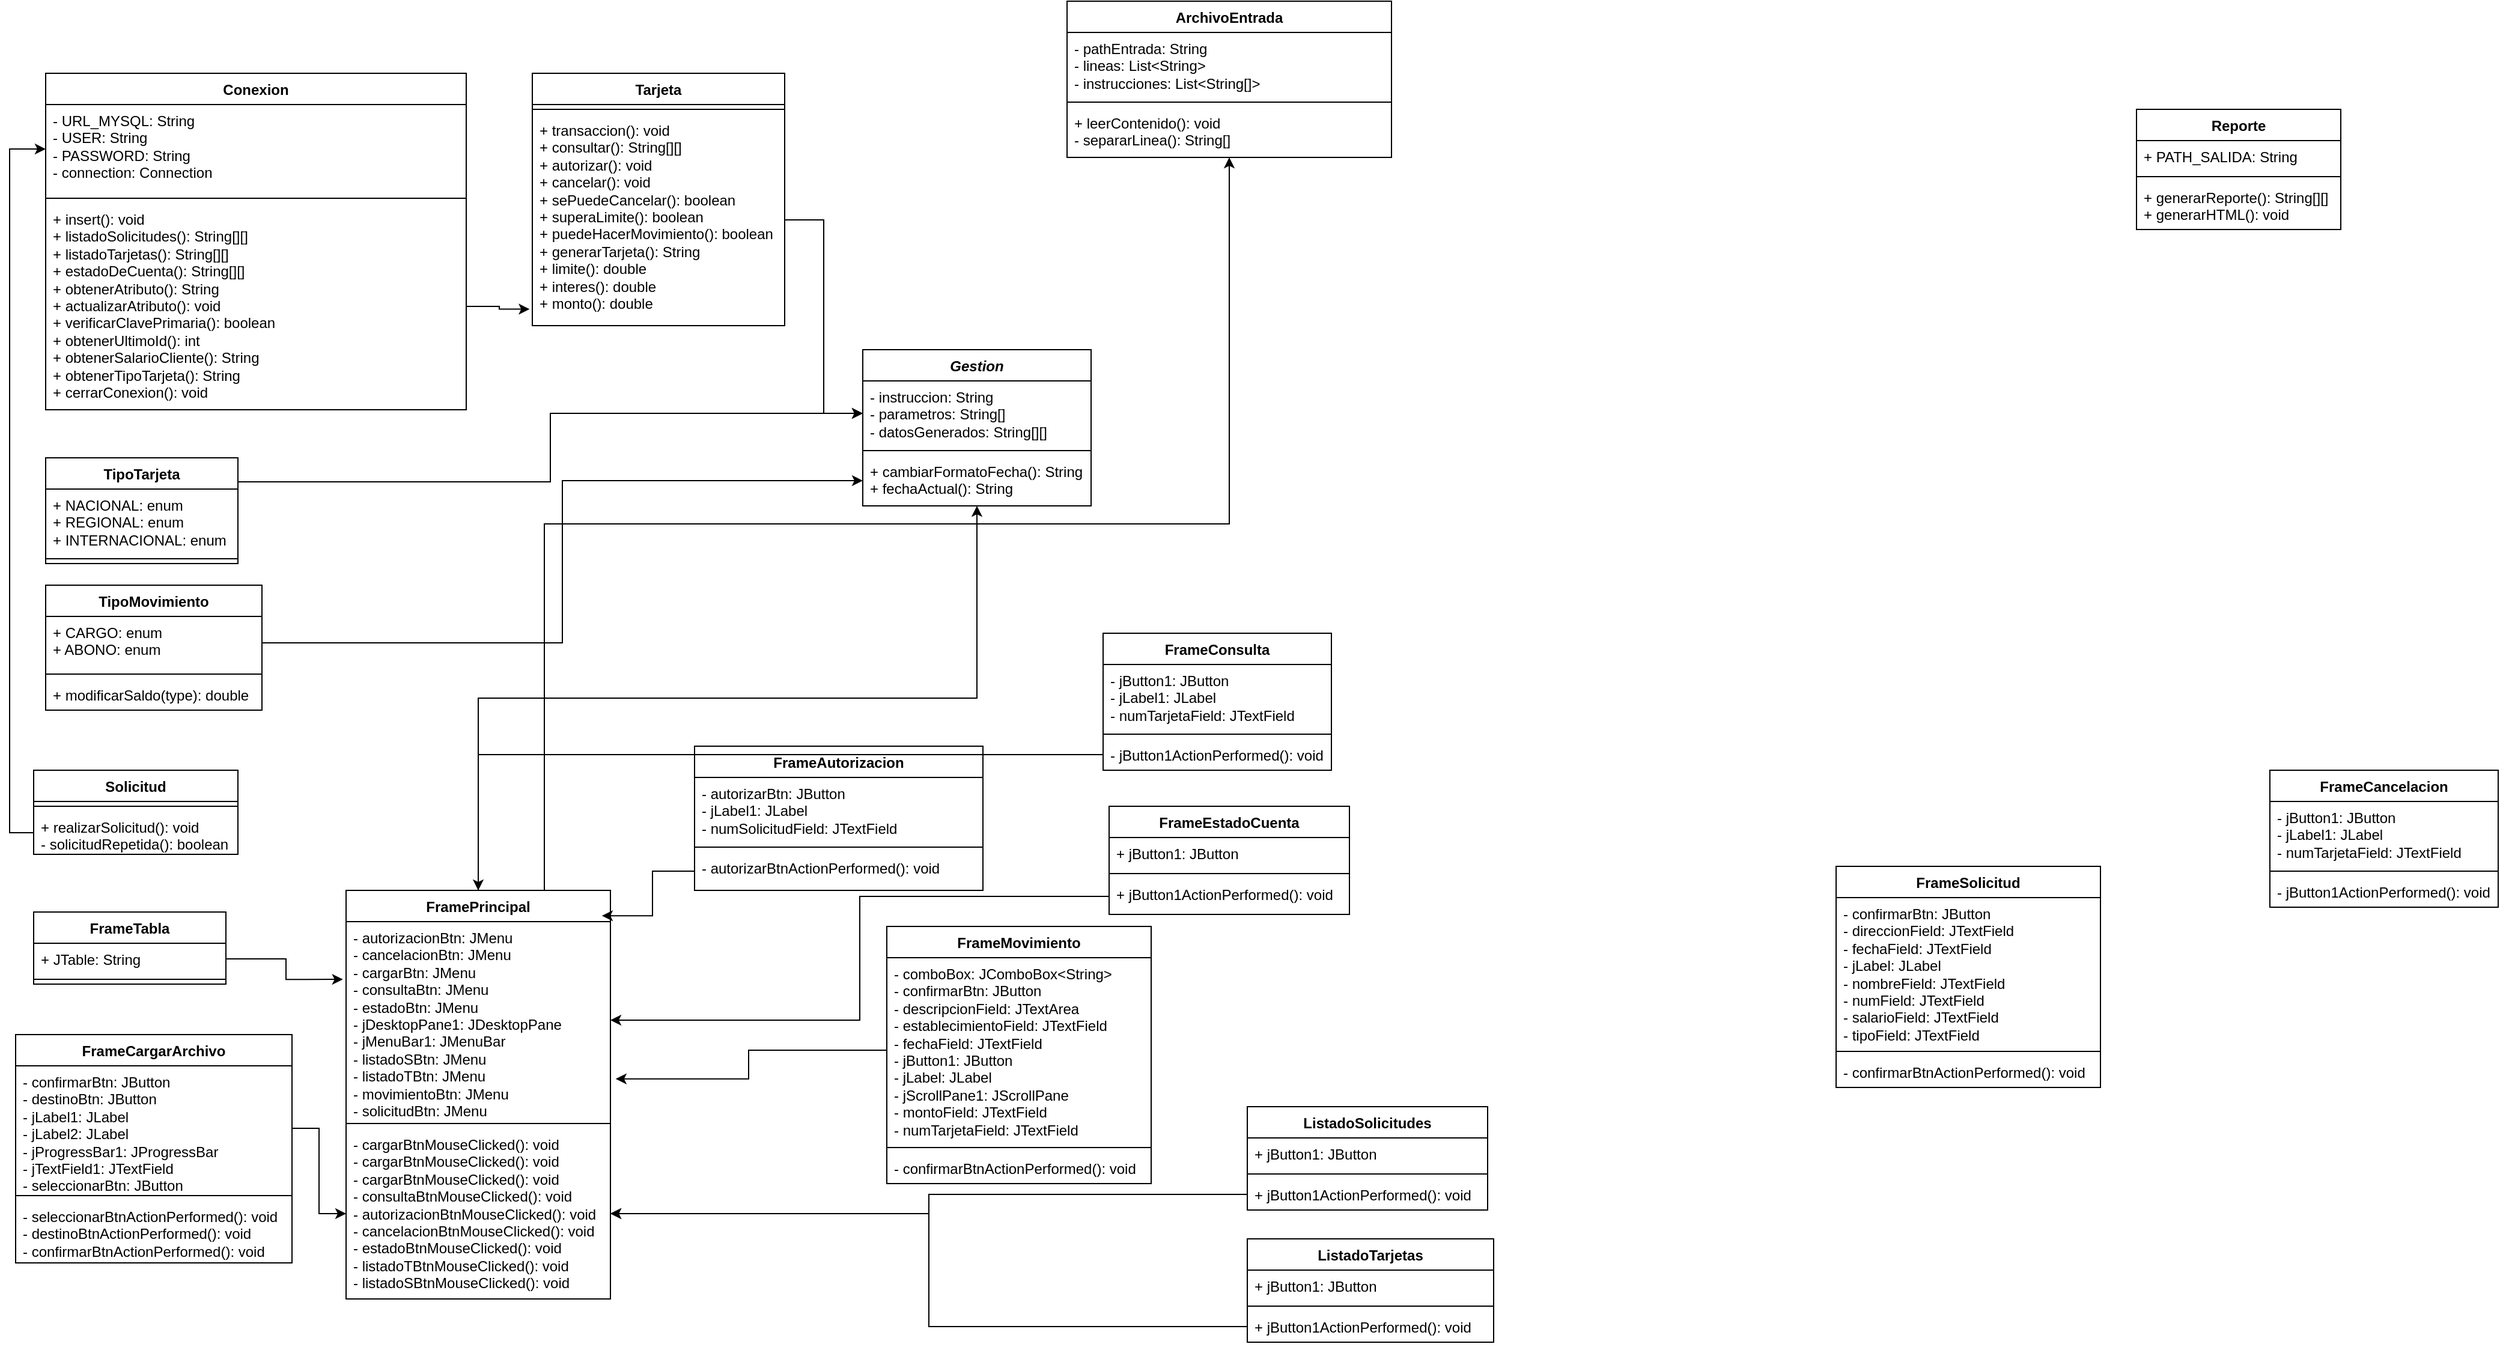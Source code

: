 <mxfile version="24.6.4" type="device">
  <diagram id="C5RBs43oDa-KdzZeNtuy" name="Page-1">
    <mxGraphModel dx="2607" dy="2286" grid="1" gridSize="10" guides="1" tooltips="1" connect="1" arrows="1" fold="1" page="1" pageScale="1" pageWidth="827" pageHeight="1169" math="0" shadow="0">
      <root>
        <mxCell id="WIyWlLk6GJQsqaUBKTNV-0" />
        <mxCell id="WIyWlLk6GJQsqaUBKTNV-1" parent="WIyWlLk6GJQsqaUBKTNV-0" />
        <mxCell id="FRSX6BakKpZdlfgSIoeK-4" value="Tarjeta" style="swimlane;fontStyle=1;align=center;verticalAlign=top;childLayout=stackLayout;horizontal=1;startSize=26;horizontalStack=0;resizeParent=1;resizeParentMax=0;resizeLast=0;collapsible=1;marginBottom=0;whiteSpace=wrap;html=1;" parent="WIyWlLk6GJQsqaUBKTNV-1" vertex="1">
          <mxGeometry x="-205" y="-1080" width="210" height="210" as="geometry" />
        </mxCell>
        <mxCell id="FRSX6BakKpZdlfgSIoeK-6" value="" style="line;strokeWidth=1;fillColor=none;align=left;verticalAlign=middle;spacingTop=-1;spacingLeft=3;spacingRight=3;rotatable=0;labelPosition=right;points=[];portConstraint=eastwest;strokeColor=inherit;" parent="FRSX6BakKpZdlfgSIoeK-4" vertex="1">
          <mxGeometry y="26" width="210" height="8" as="geometry" />
        </mxCell>
        <mxCell id="FRSX6BakKpZdlfgSIoeK-7" value="+ transaccion(): void&lt;div&gt;+ consultar(): String[][]&lt;br&gt;&lt;/div&gt;&lt;div&gt;+ autorizar(): void&lt;br&gt;&lt;/div&gt;&lt;div&gt;+ cancelar(): void&lt;br&gt;&lt;/div&gt;&lt;div&gt;+ sePuedeCancelar(): boolean&lt;br&gt;&lt;/div&gt;&lt;div&gt;+ superaLimite(): boolean&lt;br&gt;&lt;/div&gt;&lt;div&gt;+ puedeHacerMovimiento(): boolean&lt;br&gt;&lt;/div&gt;&lt;div&gt;+ generarTarjeta(): String&lt;br&gt;&lt;/div&gt;&lt;div&gt;+ limite(): double&lt;br&gt;&lt;/div&gt;&lt;div&gt;+ interes():&amp;nbsp;&lt;span style=&quot;background-color: initial;&quot;&gt;double&lt;/span&gt;&lt;br&gt;&lt;/div&gt;&lt;div&gt;+ monto():&amp;nbsp;&lt;span style=&quot;background-color: initial;&quot;&gt;double&lt;/span&gt;&lt;br&gt;&lt;/div&gt;" style="text;strokeColor=none;fillColor=none;align=left;verticalAlign=top;spacingLeft=4;spacingRight=4;overflow=hidden;rotatable=0;points=[[0,0.5],[1,0.5]];portConstraint=eastwest;whiteSpace=wrap;html=1;" parent="FRSX6BakKpZdlfgSIoeK-4" vertex="1">
          <mxGeometry y="34" width="210" height="176" as="geometry" />
        </mxCell>
        <mxCell id="FRSX6BakKpZdlfgSIoeK-8" value="&lt;i&gt;Gestion&lt;/i&gt;" style="swimlane;fontStyle=1;align=center;verticalAlign=top;childLayout=stackLayout;horizontal=1;startSize=26;horizontalStack=0;resizeParent=1;resizeParentMax=0;resizeLast=0;collapsible=1;marginBottom=0;whiteSpace=wrap;html=1;" parent="WIyWlLk6GJQsqaUBKTNV-1" vertex="1">
          <mxGeometry x="70" y="-850" width="190" height="130" as="geometry" />
        </mxCell>
        <mxCell id="FRSX6BakKpZdlfgSIoeK-9" value="- instruccion: String&lt;div&gt;&lt;div&gt;- parametros: String[]&lt;/div&gt;&lt;/div&gt;&lt;div&gt;&lt;div&gt;- datosGenerados: String[][]&lt;/div&gt;&lt;div&gt;&lt;br&gt;&lt;/div&gt;&lt;/div&gt;&lt;div&gt;&lt;br&gt;&lt;/div&gt;" style="text;strokeColor=none;fillColor=none;align=left;verticalAlign=top;spacingLeft=4;spacingRight=4;overflow=hidden;rotatable=0;points=[[0,0.5],[1,0.5]];portConstraint=eastwest;whiteSpace=wrap;html=1;" parent="FRSX6BakKpZdlfgSIoeK-8" vertex="1">
          <mxGeometry y="26" width="190" height="54" as="geometry" />
        </mxCell>
        <mxCell id="FRSX6BakKpZdlfgSIoeK-10" value="" style="line;strokeWidth=1;fillColor=none;align=left;verticalAlign=middle;spacingTop=-1;spacingLeft=3;spacingRight=3;rotatable=0;labelPosition=right;points=[];portConstraint=eastwest;strokeColor=inherit;" parent="FRSX6BakKpZdlfgSIoeK-8" vertex="1">
          <mxGeometry y="80" width="190" height="8" as="geometry" />
        </mxCell>
        <mxCell id="FRSX6BakKpZdlfgSIoeK-11" value="+ cambiarFormatoFecha(): String&lt;div&gt;+ fechaActual(): String&lt;br&gt;&lt;/div&gt;" style="text;strokeColor=none;fillColor=none;align=left;verticalAlign=top;spacingLeft=4;spacingRight=4;overflow=hidden;rotatable=0;points=[[0,0.5],[1,0.5]];portConstraint=eastwest;whiteSpace=wrap;html=1;" parent="FRSX6BakKpZdlfgSIoeK-8" vertex="1">
          <mxGeometry y="88" width="190" height="42" as="geometry" />
        </mxCell>
        <mxCell id="FRSX6BakKpZdlfgSIoeK-12" value="ArchivoEntrada" style="swimlane;fontStyle=1;align=center;verticalAlign=top;childLayout=stackLayout;horizontal=1;startSize=26;horizontalStack=0;resizeParent=1;resizeParentMax=0;resizeLast=0;collapsible=1;marginBottom=0;whiteSpace=wrap;html=1;" parent="WIyWlLk6GJQsqaUBKTNV-1" vertex="1">
          <mxGeometry x="240" y="-1140" width="270" height="130" as="geometry" />
        </mxCell>
        <mxCell id="FRSX6BakKpZdlfgSIoeK-13" value="- pathEntrada: String&lt;div&gt;- lineas: List&amp;lt;String&amp;gt;&lt;/div&gt;&lt;div&gt;- instrucciones: List&amp;lt;String[]&amp;gt;&lt;br&gt;&lt;div&gt;&lt;br&gt;&lt;/div&gt;&lt;div&gt;&lt;div&gt;&lt;br&gt;&lt;/div&gt;&lt;/div&gt;&lt;/div&gt;" style="text;strokeColor=none;fillColor=none;align=left;verticalAlign=top;spacingLeft=4;spacingRight=4;overflow=hidden;rotatable=0;points=[[0,0.5],[1,0.5]];portConstraint=eastwest;whiteSpace=wrap;html=1;" parent="FRSX6BakKpZdlfgSIoeK-12" vertex="1">
          <mxGeometry y="26" width="270" height="54" as="geometry" />
        </mxCell>
        <mxCell id="FRSX6BakKpZdlfgSIoeK-14" value="" style="line;strokeWidth=1;fillColor=none;align=left;verticalAlign=middle;spacingTop=-1;spacingLeft=3;spacingRight=3;rotatable=0;labelPosition=right;points=[];portConstraint=eastwest;strokeColor=inherit;" parent="FRSX6BakKpZdlfgSIoeK-12" vertex="1">
          <mxGeometry y="80" width="270" height="8" as="geometry" />
        </mxCell>
        <mxCell id="FRSX6BakKpZdlfgSIoeK-15" value="+ leerContenido(): void&lt;div&gt;- separarLinea(): String[]&lt;div&gt;&lt;br&gt;&lt;/div&gt;&lt;div&gt;&lt;br&gt;&lt;/div&gt;&lt;div&gt;&lt;div&gt;&lt;span style=&quot;color: rgba(0, 0, 0, 0); font-family: monospace; font-size: 0px; text-wrap: nowrap;&quot;&gt;%3CmxGraphModel%3E%3Croot%3E%3CmxCell%20id%3D%220%22%2F%3E%3CmxCell%20id%3D%221%22%20parent%3D%220%22%2F%3E%3CmxCell%20id%3D%222%22%20value%3D%22Cliente%22%20style%3D%22swimlane%3BfontStyle%3D1%3Balign%3Dcenter%3BverticalAlign%3Dtop%3BchildLayout%3DstackLayout%3Bhorizontal%3D1%3BstartSize%3D26%3BhorizontalStack%3D0%3BresizeParent%3D1%3BresizeParentMax%3D0%3BresizeLast%3D0%3Bcollapsible%3D1%3BmarginBottom%3D0%3BwhiteSpace%3Dwrap%3Bhtml%3D1%3B%22%20vertex%3D%221%22%20parent%3D%221%22%3E%3CmxGeometry%20x%3D%22320%22%20y%3D%22230%22%20width%3D%22160%22%20height%3D%2286%22%20as%3D%22geometry%22%2F%3E%3C%2FmxCell%3E%3CmxCell%20id%3D%223%22%20value%3D%22%2B%20field%3A%20type%22%20style%3D%22text%3BstrokeColor%3Dnone%3BfillColor%3Dnone%3Balign%3Dleft%3BverticalAlign%3Dtop%3BspacingLeft%3D4%3BspacingRight%3D4%3Boverflow%3Dhidden%3Brotatable%3D0%3Bpoints%3D%5B%5B0%2C0.5%5D%2C%5B1%2C0.5%5D%5D%3BportConstraint%3Deastwest%3BwhiteSpace%3Dwrap%3Bhtml%3D1%3B%22%20vertex%3D%221%22%20parent%3D%222%22%3E%3CmxGeometry%20y%3D%2226%22%20width%3D%22160%22%20height%3D%2226%22%20as%3D%22geometry%22%2F%3E%3C%2FmxCell%3E%3CmxCell%20id%3D%224%22%20value%3D%22%22%20style%3D%22line%3BstrokeWidth%3D1%3BfillColor%3Dnone%3Balign%3Dleft%3BverticalAlign%3Dmiddle%3BspacingTop%3D-1%3BspacingLeft%3D3%3BspacingRight%3D3%3Brotatable%3D0%3BlabelPosition%3Dright%3Bpoints%3D%5B%5D%3BportConstraint%3Deastwest%3BstrokeColor%3Dinherit%3B%22%20vertex%3D%221%22%20parent%3D%222%22%3E%3CmxGeometry%20y%3D%2252%22%20width%3D%22160%22%20height%3D%228%22%20as%3D%22geometry%22%2F%3E%3C%2FmxCell%3E%3CmxCell%20id%3D%225%22%20value%3D%22%2B%20method(type)%3A%20type%22%20style%3D%22text%3BstrokeColor%3Dnone%3BfillColor%3Dnone%3Balign%3Dleft%3BverticalAlign%3Dtop%3BspacingLeft%3D4%3BspacingRight%3D4%3Boverflow%3Dhidden%3Brotatable%3D0%3Bpoints%3D%5B%5B0%2C0.5%5D%2C%5B1%2C0.5%5D%5D%3BportConstraint%3Deastwest%3BwhiteSpace%3Dwrap%3Bhtml%3D1%3B%22%20vertex%3D%221%22%20parent%3D%222%22%3E%3CmxGeometry%20y%3D%2260%22%20width%3D%22160%22%20height%3D%2226%22%20as%3D%22geometry%22%2F%3E%3C%2FmxCell%3E%3C%2Froot%3E%3C%2FmxGraphModel%3E&lt;/span&gt;&lt;br&gt;&lt;/div&gt;&lt;/div&gt;&lt;/div&gt;" style="text;strokeColor=none;fillColor=none;align=left;verticalAlign=top;spacingLeft=4;spacingRight=4;overflow=hidden;rotatable=0;points=[[0,0.5],[1,0.5]];portConstraint=eastwest;whiteSpace=wrap;html=1;" parent="FRSX6BakKpZdlfgSIoeK-12" vertex="1">
          <mxGeometry y="88" width="270" height="42" as="geometry" />
        </mxCell>
        <mxCell id="FRSX6BakKpZdlfgSIoeK-16" value="Reporte" style="swimlane;fontStyle=1;align=center;verticalAlign=top;childLayout=stackLayout;horizontal=1;startSize=26;horizontalStack=0;resizeParent=1;resizeParentMax=0;resizeLast=0;collapsible=1;marginBottom=0;whiteSpace=wrap;html=1;" parent="WIyWlLk6GJQsqaUBKTNV-1" vertex="1">
          <mxGeometry x="1130" y="-1050" width="170" height="100" as="geometry" />
        </mxCell>
        <mxCell id="FRSX6BakKpZdlfgSIoeK-17" value="+ PATH_SALIDA: String" style="text;strokeColor=none;fillColor=none;align=left;verticalAlign=top;spacingLeft=4;spacingRight=4;overflow=hidden;rotatable=0;points=[[0,0.5],[1,0.5]];portConstraint=eastwest;whiteSpace=wrap;html=1;" parent="FRSX6BakKpZdlfgSIoeK-16" vertex="1">
          <mxGeometry y="26" width="170" height="26" as="geometry" />
        </mxCell>
        <mxCell id="FRSX6BakKpZdlfgSIoeK-18" value="" style="line;strokeWidth=1;fillColor=none;align=left;verticalAlign=middle;spacingTop=-1;spacingLeft=3;spacingRight=3;rotatable=0;labelPosition=right;points=[];portConstraint=eastwest;strokeColor=inherit;" parent="FRSX6BakKpZdlfgSIoeK-16" vertex="1">
          <mxGeometry y="52" width="170" height="8" as="geometry" />
        </mxCell>
        <mxCell id="FRSX6BakKpZdlfgSIoeK-19" value="+ generarReporte(): String[][]&lt;div&gt;+ generarHTML(): void&lt;br&gt;&lt;/div&gt;" style="text;strokeColor=none;fillColor=none;align=left;verticalAlign=top;spacingLeft=4;spacingRight=4;overflow=hidden;rotatable=0;points=[[0,0.5],[1,0.5]];portConstraint=eastwest;whiteSpace=wrap;html=1;" parent="FRSX6BakKpZdlfgSIoeK-16" vertex="1">
          <mxGeometry y="60" width="170" height="40" as="geometry" />
        </mxCell>
        <mxCell id="Gp5mDcWNHUmIccvILRRk-0" value="Conexion" style="swimlane;fontStyle=1;align=center;verticalAlign=top;childLayout=stackLayout;horizontal=1;startSize=26;horizontalStack=0;resizeParent=1;resizeParentMax=0;resizeLast=0;collapsible=1;marginBottom=0;whiteSpace=wrap;html=1;" vertex="1" parent="WIyWlLk6GJQsqaUBKTNV-1">
          <mxGeometry x="-610" y="-1080" width="350" height="280" as="geometry" />
        </mxCell>
        <mxCell id="Gp5mDcWNHUmIccvILRRk-1" value="- URL_MYSQL: String&lt;div&gt;- USER: String&lt;br&gt;&lt;/div&gt;&lt;div&gt;- PASSWORD: String&lt;br&gt;&lt;/div&gt;&lt;div&gt;- connection: Connection&lt;br&gt;&lt;/div&gt;" style="text;strokeColor=none;fillColor=none;align=left;verticalAlign=top;spacingLeft=4;spacingRight=4;overflow=hidden;rotatable=0;points=[[0,0.5],[1,0.5]];portConstraint=eastwest;whiteSpace=wrap;html=1;" vertex="1" parent="Gp5mDcWNHUmIccvILRRk-0">
          <mxGeometry y="26" width="350" height="74" as="geometry" />
        </mxCell>
        <mxCell id="Gp5mDcWNHUmIccvILRRk-2" value="" style="line;strokeWidth=1;fillColor=none;align=left;verticalAlign=middle;spacingTop=-1;spacingLeft=3;spacingRight=3;rotatable=0;labelPosition=right;points=[];portConstraint=eastwest;strokeColor=inherit;" vertex="1" parent="Gp5mDcWNHUmIccvILRRk-0">
          <mxGeometry y="100" width="350" height="8" as="geometry" />
        </mxCell>
        <mxCell id="Gp5mDcWNHUmIccvILRRk-3" value="+ insert(): void&lt;div&gt;+ listadoSolicitudes(): String[][]&lt;/div&gt;&lt;div&gt;+ listadoTarjetas(): String[][]&lt;/div&gt;&lt;div&gt;+ estadoDeCuenta(): String[][]&lt;/div&gt;&lt;div&gt;+ obtenerAtributo(): String&lt;/div&gt;&lt;div&gt;+ actualizarAtributo(): void&lt;/div&gt;&lt;div&gt;+ verificarClavePrimaria(): boolean&lt;/div&gt;&lt;div&gt;+ obtenerUltimoId(): int&lt;/div&gt;&lt;div&gt;+ obtenerSalarioCliente(): String&lt;/div&gt;&lt;div&gt;+ obtenerTipoTarjeta(): String&lt;/div&gt;&lt;div&gt;+ cerrarConexion(): void&lt;br&gt;&lt;div&gt;&lt;br&gt;&lt;/div&gt;&lt;/div&gt;" style="text;strokeColor=none;fillColor=none;align=left;verticalAlign=top;spacingLeft=4;spacingRight=4;overflow=hidden;rotatable=0;points=[[0,0.5],[1,0.5]];portConstraint=eastwest;whiteSpace=wrap;html=1;" vertex="1" parent="Gp5mDcWNHUmIccvILRRk-0">
          <mxGeometry y="108" width="350" height="172" as="geometry" />
        </mxCell>
        <mxCell id="Gp5mDcWNHUmIccvILRRk-4" value="Solicitud" style="swimlane;fontStyle=1;align=center;verticalAlign=top;childLayout=stackLayout;horizontal=1;startSize=26;horizontalStack=0;resizeParent=1;resizeParentMax=0;resizeLast=0;collapsible=1;marginBottom=0;whiteSpace=wrap;html=1;" vertex="1" parent="WIyWlLk6GJQsqaUBKTNV-1">
          <mxGeometry x="-620" y="-500" width="170" height="70" as="geometry" />
        </mxCell>
        <mxCell id="Gp5mDcWNHUmIccvILRRk-6" value="" style="line;strokeWidth=1;fillColor=none;align=left;verticalAlign=middle;spacingTop=-1;spacingLeft=3;spacingRight=3;rotatable=0;labelPosition=right;points=[];portConstraint=eastwest;strokeColor=inherit;" vertex="1" parent="Gp5mDcWNHUmIccvILRRk-4">
          <mxGeometry y="26" width="170" height="8" as="geometry" />
        </mxCell>
        <mxCell id="Gp5mDcWNHUmIccvILRRk-7" value="+ realizarSolicitud(): void&lt;div&gt;- solicitudRepetida(): boolean&lt;br&gt;&lt;/div&gt;" style="text;strokeColor=none;fillColor=none;align=left;verticalAlign=top;spacingLeft=4;spacingRight=4;overflow=hidden;rotatable=0;points=[[0,0.5],[1,0.5]];portConstraint=eastwest;whiteSpace=wrap;html=1;" vertex="1" parent="Gp5mDcWNHUmIccvILRRk-4">
          <mxGeometry y="34" width="170" height="36" as="geometry" />
        </mxCell>
        <mxCell id="Gp5mDcWNHUmIccvILRRk-8" value="TipoMovimiento" style="swimlane;fontStyle=1;align=center;verticalAlign=top;childLayout=stackLayout;horizontal=1;startSize=26;horizontalStack=0;resizeParent=1;resizeParentMax=0;resizeLast=0;collapsible=1;marginBottom=0;whiteSpace=wrap;html=1;" vertex="1" parent="WIyWlLk6GJQsqaUBKTNV-1">
          <mxGeometry x="-610" y="-654" width="180" height="104" as="geometry" />
        </mxCell>
        <mxCell id="Gp5mDcWNHUmIccvILRRk-9" value="+ CARGO: enum&lt;div&gt;+ ABONO: enum&lt;br&gt;&lt;/div&gt;" style="text;strokeColor=none;fillColor=none;align=left;verticalAlign=top;spacingLeft=4;spacingRight=4;overflow=hidden;rotatable=0;points=[[0,0.5],[1,0.5]];portConstraint=eastwest;whiteSpace=wrap;html=1;" vertex="1" parent="Gp5mDcWNHUmIccvILRRk-8">
          <mxGeometry y="26" width="180" height="44" as="geometry" />
        </mxCell>
        <mxCell id="Gp5mDcWNHUmIccvILRRk-10" value="" style="line;strokeWidth=1;fillColor=none;align=left;verticalAlign=middle;spacingTop=-1;spacingLeft=3;spacingRight=3;rotatable=0;labelPosition=right;points=[];portConstraint=eastwest;strokeColor=inherit;" vertex="1" parent="Gp5mDcWNHUmIccvILRRk-8">
          <mxGeometry y="70" width="180" height="8" as="geometry" />
        </mxCell>
        <mxCell id="Gp5mDcWNHUmIccvILRRk-11" value="+ modificarSaldo(type): double" style="text;strokeColor=none;fillColor=none;align=left;verticalAlign=top;spacingLeft=4;spacingRight=4;overflow=hidden;rotatable=0;points=[[0,0.5],[1,0.5]];portConstraint=eastwest;whiteSpace=wrap;html=1;" vertex="1" parent="Gp5mDcWNHUmIccvILRRk-8">
          <mxGeometry y="78" width="180" height="26" as="geometry" />
        </mxCell>
        <mxCell id="Gp5mDcWNHUmIccvILRRk-12" value="TipoTarjeta" style="swimlane;fontStyle=1;align=center;verticalAlign=top;childLayout=stackLayout;horizontal=1;startSize=26;horizontalStack=0;resizeParent=1;resizeParentMax=0;resizeLast=0;collapsible=1;marginBottom=0;whiteSpace=wrap;html=1;" vertex="1" parent="WIyWlLk6GJQsqaUBKTNV-1">
          <mxGeometry x="-610" y="-760" width="160" height="88" as="geometry" />
        </mxCell>
        <mxCell id="Gp5mDcWNHUmIccvILRRk-13" value="+ NACIONAL: enum&lt;div&gt;+ REGIONAL:&amp;nbsp;&lt;span style=&quot;background-color: initial;&quot;&gt;enum&lt;/span&gt;&lt;br&gt;&lt;/div&gt;&lt;div&gt;+ INTERNACIONAL:&amp;nbsp;&lt;span style=&quot;background-color: initial;&quot;&gt;enum&lt;/span&gt;&lt;br&gt;&lt;/div&gt;" style="text;strokeColor=none;fillColor=none;align=left;verticalAlign=top;spacingLeft=4;spacingRight=4;overflow=hidden;rotatable=0;points=[[0,0.5],[1,0.5]];portConstraint=eastwest;whiteSpace=wrap;html=1;" vertex="1" parent="Gp5mDcWNHUmIccvILRRk-12">
          <mxGeometry y="26" width="160" height="54" as="geometry" />
        </mxCell>
        <mxCell id="Gp5mDcWNHUmIccvILRRk-14" value="" style="line;strokeWidth=1;fillColor=none;align=left;verticalAlign=middle;spacingTop=-1;spacingLeft=3;spacingRight=3;rotatable=0;labelPosition=right;points=[];portConstraint=eastwest;strokeColor=inherit;" vertex="1" parent="Gp5mDcWNHUmIccvILRRk-12">
          <mxGeometry y="80" width="160" height="8" as="geometry" />
        </mxCell>
        <mxCell id="Gp5mDcWNHUmIccvILRRk-70" style="edgeStyle=orthogonalEdgeStyle;rounded=0;orthogonalLoop=1;jettySize=auto;html=1;exitX=0.5;exitY=0;exitDx=0;exitDy=0;" edge="1" parent="WIyWlLk6GJQsqaUBKTNV-1" source="Gp5mDcWNHUmIccvILRRk-16" target="FRSX6BakKpZdlfgSIoeK-8">
          <mxGeometry relative="1" as="geometry" />
        </mxCell>
        <mxCell id="Gp5mDcWNHUmIccvILRRk-72" style="edgeStyle=orthogonalEdgeStyle;rounded=0;orthogonalLoop=1;jettySize=auto;html=1;exitX=0.75;exitY=0;exitDx=0;exitDy=0;" edge="1" parent="WIyWlLk6GJQsqaUBKTNV-1" source="Gp5mDcWNHUmIccvILRRk-16" target="FRSX6BakKpZdlfgSIoeK-12">
          <mxGeometry relative="1" as="geometry" />
        </mxCell>
        <mxCell id="Gp5mDcWNHUmIccvILRRk-16" value="FramePrincipal" style="swimlane;fontStyle=1;align=center;verticalAlign=top;childLayout=stackLayout;horizontal=1;startSize=26;horizontalStack=0;resizeParent=1;resizeParentMax=0;resizeLast=0;collapsible=1;marginBottom=0;whiteSpace=wrap;html=1;" vertex="1" parent="WIyWlLk6GJQsqaUBKTNV-1">
          <mxGeometry x="-360" y="-400" width="220" height="340" as="geometry" />
        </mxCell>
        <mxCell id="Gp5mDcWNHUmIccvILRRk-17" value="- autorizacionBtn: JMenu&lt;div&gt;- cancelacionBtn: JMenu&lt;br&gt;&lt;/div&gt;&lt;div&gt;- cargarBtn:&amp;nbsp;JMenu&lt;br&gt;&lt;/div&gt;&lt;div&gt;- consultaBtn: JMenu&lt;br&gt;&lt;/div&gt;&lt;div&gt;- estadoBtn: JMenu&lt;br&gt;&lt;/div&gt;&lt;div&gt;- jDesktopPane1: JDesktopPane&lt;br&gt;&lt;/div&gt;&lt;div&gt;- jMenuBar1: JMenuBar&lt;br&gt;&lt;/div&gt;&lt;div&gt;- listadoSBtn: JMenu&lt;br&gt;&lt;/div&gt;&lt;div&gt;- listadoTBtn: JMenu&lt;br&gt;&lt;/div&gt;&lt;div&gt;- movimientoBtn: JMenu&lt;br&gt;&lt;/div&gt;&lt;div&gt;- solicitudBtn: JMenu&lt;br&gt;&lt;/div&gt;" style="text;strokeColor=none;fillColor=none;align=left;verticalAlign=top;spacingLeft=4;spacingRight=4;overflow=hidden;rotatable=0;points=[[0,0.5],[1,0.5]];portConstraint=eastwest;whiteSpace=wrap;html=1;" vertex="1" parent="Gp5mDcWNHUmIccvILRRk-16">
          <mxGeometry y="26" width="220" height="164" as="geometry" />
        </mxCell>
        <mxCell id="Gp5mDcWNHUmIccvILRRk-18" value="" style="line;strokeWidth=1;fillColor=none;align=left;verticalAlign=middle;spacingTop=-1;spacingLeft=3;spacingRight=3;rotatable=0;labelPosition=right;points=[];portConstraint=eastwest;strokeColor=inherit;" vertex="1" parent="Gp5mDcWNHUmIccvILRRk-16">
          <mxGeometry y="190" width="220" height="8" as="geometry" />
        </mxCell>
        <mxCell id="Gp5mDcWNHUmIccvILRRk-19" value="- cargarBtnMouseClicked(): void&lt;div&gt;- cargarBtnMouseClicked(): void&lt;br&gt;&lt;/div&gt;&lt;div&gt;- cargarBtnMouseClicked(): void&lt;br&gt;&lt;/div&gt;&lt;div&gt;- consultaBtnMouseClicked(): void&lt;br&gt;&lt;/div&gt;&lt;div&gt;- autorizacionBtnMouseClicked(): void&lt;br&gt;&lt;/div&gt;&lt;div&gt;- cancelacionBtnMouseClicked(): void&lt;br&gt;&lt;/div&gt;&lt;div&gt;- estadoBtnMouseClicked(): void&lt;br&gt;&lt;/div&gt;&lt;div&gt;- listadoTBtnMouseClicked(): void&lt;br&gt;&lt;/div&gt;&lt;div&gt;- listadoSBtnMouseClicked(): void&lt;br&gt;&lt;/div&gt;" style="text;strokeColor=none;fillColor=none;align=left;verticalAlign=top;spacingLeft=4;spacingRight=4;overflow=hidden;rotatable=0;points=[[0,0.5],[1,0.5]];portConstraint=eastwest;whiteSpace=wrap;html=1;" vertex="1" parent="Gp5mDcWNHUmIccvILRRk-16">
          <mxGeometry y="198" width="220" height="142" as="geometry" />
        </mxCell>
        <mxCell id="Gp5mDcWNHUmIccvILRRk-20" value="FrameCancelacion" style="swimlane;fontStyle=1;align=center;verticalAlign=top;childLayout=stackLayout;horizontal=1;startSize=26;horizontalStack=0;resizeParent=1;resizeParentMax=0;resizeLast=0;collapsible=1;marginBottom=0;whiteSpace=wrap;html=1;" vertex="1" parent="WIyWlLk6GJQsqaUBKTNV-1">
          <mxGeometry x="1241" y="-500" width="190" height="114" as="geometry" />
        </mxCell>
        <mxCell id="Gp5mDcWNHUmIccvILRRk-21" value="- jButton1: JButton&lt;div&gt;- jLabel1: JLabel&lt;br&gt;&lt;/div&gt;&lt;div&gt;- numTarjetaField: JTextField&lt;br&gt;&lt;/div&gt;" style="text;strokeColor=none;fillColor=none;align=left;verticalAlign=top;spacingLeft=4;spacingRight=4;overflow=hidden;rotatable=0;points=[[0,0.5],[1,0.5]];portConstraint=eastwest;whiteSpace=wrap;html=1;" vertex="1" parent="Gp5mDcWNHUmIccvILRRk-20">
          <mxGeometry y="26" width="190" height="54" as="geometry" />
        </mxCell>
        <mxCell id="Gp5mDcWNHUmIccvILRRk-22" value="" style="line;strokeWidth=1;fillColor=none;align=left;verticalAlign=middle;spacingTop=-1;spacingLeft=3;spacingRight=3;rotatable=0;labelPosition=right;points=[];portConstraint=eastwest;strokeColor=inherit;" vertex="1" parent="Gp5mDcWNHUmIccvILRRk-20">
          <mxGeometry y="80" width="190" height="8" as="geometry" />
        </mxCell>
        <mxCell id="Gp5mDcWNHUmIccvILRRk-23" value="- jButton1ActionPerformed(): void" style="text;strokeColor=none;fillColor=none;align=left;verticalAlign=top;spacingLeft=4;spacingRight=4;overflow=hidden;rotatable=0;points=[[0,0.5],[1,0.5]];portConstraint=eastwest;whiteSpace=wrap;html=1;" vertex="1" parent="Gp5mDcWNHUmIccvILRRk-20">
          <mxGeometry y="88" width="190" height="26" as="geometry" />
        </mxCell>
        <mxCell id="Gp5mDcWNHUmIccvILRRk-24" value="FrameAutorizacion" style="swimlane;fontStyle=1;align=center;verticalAlign=top;childLayout=stackLayout;horizontal=1;startSize=26;horizontalStack=0;resizeParent=1;resizeParentMax=0;resizeLast=0;collapsible=1;marginBottom=0;whiteSpace=wrap;html=1;" vertex="1" parent="WIyWlLk6GJQsqaUBKTNV-1">
          <mxGeometry x="-70" y="-520" width="240" height="120" as="geometry" />
        </mxCell>
        <mxCell id="Gp5mDcWNHUmIccvILRRk-25" value="- autorizarBtn: JButton&lt;div&gt;- jLabel1: JLabel&lt;br&gt;&lt;/div&gt;&lt;div&gt;- numSolicitudField: JTextField&lt;br&gt;&lt;/div&gt;" style="text;strokeColor=none;fillColor=none;align=left;verticalAlign=top;spacingLeft=4;spacingRight=4;overflow=hidden;rotatable=0;points=[[0,0.5],[1,0.5]];portConstraint=eastwest;whiteSpace=wrap;html=1;" vertex="1" parent="Gp5mDcWNHUmIccvILRRk-24">
          <mxGeometry y="26" width="240" height="54" as="geometry" />
        </mxCell>
        <mxCell id="Gp5mDcWNHUmIccvILRRk-26" value="" style="line;strokeWidth=1;fillColor=none;align=left;verticalAlign=middle;spacingTop=-1;spacingLeft=3;spacingRight=3;rotatable=0;labelPosition=right;points=[];portConstraint=eastwest;strokeColor=inherit;" vertex="1" parent="Gp5mDcWNHUmIccvILRRk-24">
          <mxGeometry y="80" width="240" height="8" as="geometry" />
        </mxCell>
        <mxCell id="Gp5mDcWNHUmIccvILRRk-27" value="- autorizarBtnActionPerformed(): void" style="text;strokeColor=none;fillColor=none;align=left;verticalAlign=top;spacingLeft=4;spacingRight=4;overflow=hidden;rotatable=0;points=[[0,0.5],[1,0.5]];portConstraint=eastwest;whiteSpace=wrap;html=1;" vertex="1" parent="Gp5mDcWNHUmIccvILRRk-24">
          <mxGeometry y="88" width="240" height="32" as="geometry" />
        </mxCell>
        <mxCell id="Gp5mDcWNHUmIccvILRRk-28" value="FrameCargarArchivo" style="swimlane;fontStyle=1;align=center;verticalAlign=top;childLayout=stackLayout;horizontal=1;startSize=26;horizontalStack=0;resizeParent=1;resizeParentMax=0;resizeLast=0;collapsible=1;marginBottom=0;whiteSpace=wrap;html=1;" vertex="1" parent="WIyWlLk6GJQsqaUBKTNV-1">
          <mxGeometry x="-635" y="-280" width="230" height="190" as="geometry" />
        </mxCell>
        <mxCell id="Gp5mDcWNHUmIccvILRRk-29" value="- confirmarBtn: JButton&lt;div&gt;- destinoBtn: JButton&lt;br&gt;&lt;/div&gt;&lt;div&gt;- jLabel1: JLabel&lt;br&gt;&lt;/div&gt;&lt;div&gt;- jLabel2: JLabel&lt;br&gt;&lt;/div&gt;&lt;div&gt;- jProgressBar1: JProgressBar&lt;br&gt;&lt;/div&gt;&lt;div&gt;- jTextField1: JTextField&lt;br&gt;&lt;/div&gt;&lt;div&gt;- seleccionarBtn: JButton&lt;br&gt;&lt;/div&gt;" style="text;strokeColor=none;fillColor=none;align=left;verticalAlign=top;spacingLeft=4;spacingRight=4;overflow=hidden;rotatable=0;points=[[0,0.5],[1,0.5]];portConstraint=eastwest;whiteSpace=wrap;html=1;" vertex="1" parent="Gp5mDcWNHUmIccvILRRk-28">
          <mxGeometry y="26" width="230" height="104" as="geometry" />
        </mxCell>
        <mxCell id="Gp5mDcWNHUmIccvILRRk-30" value="" style="line;strokeWidth=1;fillColor=none;align=left;verticalAlign=middle;spacingTop=-1;spacingLeft=3;spacingRight=3;rotatable=0;labelPosition=right;points=[];portConstraint=eastwest;strokeColor=inherit;" vertex="1" parent="Gp5mDcWNHUmIccvILRRk-28">
          <mxGeometry y="130" width="230" height="8" as="geometry" />
        </mxCell>
        <mxCell id="Gp5mDcWNHUmIccvILRRk-31" value="- seleccionarBtnActionPerformed(): void&lt;div&gt;- destinoBtnActionPerformed(): void&lt;br&gt;&lt;/div&gt;&lt;div&gt;- confirmarBtnActionPerformed(): void&lt;br&gt;&lt;/div&gt;" style="text;strokeColor=none;fillColor=none;align=left;verticalAlign=top;spacingLeft=4;spacingRight=4;overflow=hidden;rotatable=0;points=[[0,0.5],[1,0.5]];portConstraint=eastwest;whiteSpace=wrap;html=1;" vertex="1" parent="Gp5mDcWNHUmIccvILRRk-28">
          <mxGeometry y="138" width="230" height="52" as="geometry" />
        </mxCell>
        <mxCell id="Gp5mDcWNHUmIccvILRRk-32" value="FrameConsulta" style="swimlane;fontStyle=1;align=center;verticalAlign=top;childLayout=stackLayout;horizontal=1;startSize=26;horizontalStack=0;resizeParent=1;resizeParentMax=0;resizeLast=0;collapsible=1;marginBottom=0;whiteSpace=wrap;html=1;" vertex="1" parent="WIyWlLk6GJQsqaUBKTNV-1">
          <mxGeometry x="270" y="-614" width="190" height="114" as="geometry" />
        </mxCell>
        <mxCell id="Gp5mDcWNHUmIccvILRRk-33" value="- jButton1: JButton&lt;div&gt;- jLabel1: JLabel&lt;br&gt;&lt;/div&gt;&lt;div&gt;- numTarjetaField: JTextField&lt;br&gt;&lt;/div&gt;" style="text;strokeColor=none;fillColor=none;align=left;verticalAlign=top;spacingLeft=4;spacingRight=4;overflow=hidden;rotatable=0;points=[[0,0.5],[1,0.5]];portConstraint=eastwest;whiteSpace=wrap;html=1;" vertex="1" parent="Gp5mDcWNHUmIccvILRRk-32">
          <mxGeometry y="26" width="190" height="54" as="geometry" />
        </mxCell>
        <mxCell id="Gp5mDcWNHUmIccvILRRk-34" value="" style="line;strokeWidth=1;fillColor=none;align=left;verticalAlign=middle;spacingTop=-1;spacingLeft=3;spacingRight=3;rotatable=0;labelPosition=right;points=[];portConstraint=eastwest;strokeColor=inherit;" vertex="1" parent="Gp5mDcWNHUmIccvILRRk-32">
          <mxGeometry y="80" width="190" height="8" as="geometry" />
        </mxCell>
        <mxCell id="Gp5mDcWNHUmIccvILRRk-35" value="- jButton1ActionPerformed(): void" style="text;strokeColor=none;fillColor=none;align=left;verticalAlign=top;spacingLeft=4;spacingRight=4;overflow=hidden;rotatable=0;points=[[0,0.5],[1,0.5]];portConstraint=eastwest;whiteSpace=wrap;html=1;" vertex="1" parent="Gp5mDcWNHUmIccvILRRk-32">
          <mxGeometry y="88" width="190" height="26" as="geometry" />
        </mxCell>
        <mxCell id="Gp5mDcWNHUmIccvILRRk-36" value="FrameMovimiento" style="swimlane;fontStyle=1;align=center;verticalAlign=top;childLayout=stackLayout;horizontal=1;startSize=26;horizontalStack=0;resizeParent=1;resizeParentMax=0;resizeLast=0;collapsible=1;marginBottom=0;whiteSpace=wrap;html=1;" vertex="1" parent="WIyWlLk6GJQsqaUBKTNV-1">
          <mxGeometry x="90" y="-370" width="220" height="214" as="geometry" />
        </mxCell>
        <mxCell id="Gp5mDcWNHUmIccvILRRk-37" value="- comboBox: JComboBox&amp;lt;String&amp;gt;&lt;div&gt;- confirmarBtn: JButton&lt;br&gt;&lt;/div&gt;&lt;div&gt;- descripcionField: JTextArea&lt;br&gt;&lt;/div&gt;&lt;div&gt;- establecimientoField: JTextField&lt;br&gt;&lt;/div&gt;&lt;div&gt;- fechaField: JTextField&lt;br&gt;&lt;/div&gt;&lt;div&gt;- jButton1:&amp;nbsp;&lt;span style=&quot;background-color: initial;&quot;&gt;JButton&lt;/span&gt;&lt;br&gt;&lt;/div&gt;&lt;div&gt;- jLabel: JLabel&lt;br&gt;&lt;/div&gt;&lt;div&gt;- jScrollPane1: JScrollPane&lt;br&gt;&lt;/div&gt;&lt;div&gt;- montoField: JTextField&lt;br&gt;&lt;/div&gt;&lt;div&gt;- numTarjetaField: JTextField&lt;/div&gt;" style="text;strokeColor=none;fillColor=none;align=left;verticalAlign=top;spacingLeft=4;spacingRight=4;overflow=hidden;rotatable=0;points=[[0,0.5],[1,0.5]];portConstraint=eastwest;whiteSpace=wrap;html=1;" vertex="1" parent="Gp5mDcWNHUmIccvILRRk-36">
          <mxGeometry y="26" width="220" height="154" as="geometry" />
        </mxCell>
        <mxCell id="Gp5mDcWNHUmIccvILRRk-38" value="" style="line;strokeWidth=1;fillColor=none;align=left;verticalAlign=middle;spacingTop=-1;spacingLeft=3;spacingRight=3;rotatable=0;labelPosition=right;points=[];portConstraint=eastwest;strokeColor=inherit;" vertex="1" parent="Gp5mDcWNHUmIccvILRRk-36">
          <mxGeometry y="180" width="220" height="8" as="geometry" />
        </mxCell>
        <mxCell id="Gp5mDcWNHUmIccvILRRk-39" value="- confirmarBtnActionPerformed(): void" style="text;strokeColor=none;fillColor=none;align=left;verticalAlign=top;spacingLeft=4;spacingRight=4;overflow=hidden;rotatable=0;points=[[0,0.5],[1,0.5]];portConstraint=eastwest;whiteSpace=wrap;html=1;" vertex="1" parent="Gp5mDcWNHUmIccvILRRk-36">
          <mxGeometry y="188" width="220" height="26" as="geometry" />
        </mxCell>
        <mxCell id="Gp5mDcWNHUmIccvILRRk-40" value="FrameSolicitud&lt;span style=&quot;color: rgba(0, 0, 0, 0); font-family: monospace; font-size: 0px; font-weight: 400; text-align: start; text-wrap: nowrap;&quot;&gt;%3CmxGraphModel%3E%3Croot%3E%3CmxCell%20id%3D%220%22%2F%3E%3CmxCell%20id%3D%221%22%20parent%3D%220%22%2F%3E%3CmxCell%20id%3D%222%22%20value%3D%22FrameMovimiento%22%20style%3D%22swimlane%3BfontStyle%3D1%3Balign%3Dcenter%3BverticalAlign%3Dtop%3BchildLayout%3DstackLayout%3Bhorizontal%3D1%3BstartSize%3D26%3BhorizontalStack%3D0%3BresizeParent%3D1%3BresizeParentMax%3D0%3BresizeLast%3D0%3Bcollapsible%3D1%3BmarginBottom%3D0%3BwhiteSpace%3Dwrap%3Bhtml%3D1%3B%22%20vertex%3D%221%22%20parent%3D%221%22%3E%3CmxGeometry%20x%3D%22180%22%20y%3D%22-440%22%20width%3D%22160%22%20height%3D%2286%22%20as%3D%22geometry%22%2F%3E%3C%2FmxCell%3E%3CmxCell%20id%3D%223%22%20value%3D%22%2B%20texto%3A%20String%22%20style%3D%22text%3BstrokeColor%3Dnone%3BfillColor%3Dnone%3Balign%3Dleft%3BverticalAlign%3Dtop%3BspacingLeft%3D4%3BspacingRight%3D4%3Boverflow%3Dhidden%3Brotatable%3D0%3Bpoints%3D%5B%5B0%2C0.5%5D%2C%5B1%2C0.5%5D%5D%3BportConstraint%3Deastwest%3BwhiteSpace%3Dwrap%3Bhtml%3D1%3B%22%20vertex%3D%221%22%20parent%3D%222%22%3E%3CmxGeometry%20y%3D%2226%22%20width%3D%22160%22%20height%3D%2226%22%20as%3D%22geometry%22%2F%3E%3C%2FmxCell%3E%3CmxCell%20id%3D%224%22%20value%3D%22%22%20style%3D%22line%3BstrokeWidth%3D1%3BfillColor%3Dnone%3Balign%3Dleft%3BverticalAlign%3Dmiddle%3BspacingTop%3D-1%3BspacingLeft%3D3%3BspacingRight%3D3%3Brotatable%3D0%3BlabelPosition%3Dright%3Bpoints%3D%5B%5D%3BportConstraint%3Deastwest%3BstrokeColor%3Dinherit%3B%22%20vertex%3D%221%22%20parent%3D%222%22%3E%3CmxGeometry%20y%3D%2252%22%20width%3D%22160%22%20height%3D%228%22%20as%3D%22geometry%22%2F%3E%3C%2FmxCell%3E%3CmxCell%20id%3D%225%22%20value%3D%22%2B%20method(type)%3A%20type%22%20style%3D%22text%3BstrokeColor%3Dnone%3BfillColor%3Dnone%3Balign%3Dleft%3BverticalAlign%3Dtop%3BspacingLeft%3D4%3BspacingRight%3D4%3Boverflow%3Dhidden%3Brotatable%3D0%3Bpoints%3D%5B%5B0%2C0.5%5D%2C%5B1%2C0.5%5D%5D%3BportConstraint%3Deastwest%3BwhiteSpace%3Dwrap%3Bhtml%3D1%3B%22%20vertex%3D%221%22%20parent%3D%222%22%3E%3CmxGeometry%20y%3D%2260%22%20width%3D%22160%22%20height%3D%2226%22%20as%3D%22geometry%22%2F%3E%3C%2FmxCell%3E%3C%2Froot%3E%3C%2FmxGraphModel%3E&lt;/span&gt;" style="swimlane;fontStyle=1;align=center;verticalAlign=top;childLayout=stackLayout;horizontal=1;startSize=26;horizontalStack=0;resizeParent=1;resizeParentMax=0;resizeLast=0;collapsible=1;marginBottom=0;whiteSpace=wrap;html=1;" vertex="1" parent="WIyWlLk6GJQsqaUBKTNV-1">
          <mxGeometry x="880" y="-420" width="220" height="184" as="geometry" />
        </mxCell>
        <mxCell id="Gp5mDcWNHUmIccvILRRk-41" value="- confirmarBtn: JButton&lt;div&gt;- direccionField: JTextField&lt;br&gt;&lt;/div&gt;&lt;div&gt;- fechaField: JTextField&lt;br&gt;&lt;/div&gt;&lt;div&gt;- jLabel: JLabel&lt;br&gt;&lt;/div&gt;&lt;div&gt;- nombreField: JTextField&lt;br&gt;&lt;/div&gt;&lt;div&gt;- numField: JTextField&lt;br&gt;&lt;/div&gt;&lt;div&gt;- salarioField: JTextField&lt;br&gt;&lt;/div&gt;&lt;div&gt;- tipoField: JTextField&lt;br&gt;&lt;/div&gt;" style="text;strokeColor=none;fillColor=none;align=left;verticalAlign=top;spacingLeft=4;spacingRight=4;overflow=hidden;rotatable=0;points=[[0,0.5],[1,0.5]];portConstraint=eastwest;whiteSpace=wrap;html=1;" vertex="1" parent="Gp5mDcWNHUmIccvILRRk-40">
          <mxGeometry y="26" width="220" height="124" as="geometry" />
        </mxCell>
        <mxCell id="Gp5mDcWNHUmIccvILRRk-42" value="" style="line;strokeWidth=1;fillColor=none;align=left;verticalAlign=middle;spacingTop=-1;spacingLeft=3;spacingRight=3;rotatable=0;labelPosition=right;points=[];portConstraint=eastwest;strokeColor=inherit;" vertex="1" parent="Gp5mDcWNHUmIccvILRRk-40">
          <mxGeometry y="150" width="220" height="8" as="geometry" />
        </mxCell>
        <mxCell id="Gp5mDcWNHUmIccvILRRk-43" value="- confirmarBtnActionPerformed(): void" style="text;strokeColor=none;fillColor=none;align=left;verticalAlign=top;spacingLeft=4;spacingRight=4;overflow=hidden;rotatable=0;points=[[0,0.5],[1,0.5]];portConstraint=eastwest;whiteSpace=wrap;html=1;" vertex="1" parent="Gp5mDcWNHUmIccvILRRk-40">
          <mxGeometry y="158" width="220" height="26" as="geometry" />
        </mxCell>
        <mxCell id="Gp5mDcWNHUmIccvILRRk-44" value="FrameEstadoCuenta" style="swimlane;fontStyle=1;align=center;verticalAlign=top;childLayout=stackLayout;horizontal=1;startSize=26;horizontalStack=0;resizeParent=1;resizeParentMax=0;resizeLast=0;collapsible=1;marginBottom=0;whiteSpace=wrap;html=1;" vertex="1" parent="WIyWlLk6GJQsqaUBKTNV-1">
          <mxGeometry x="275" y="-470" width="200" height="90" as="geometry" />
        </mxCell>
        <mxCell id="Gp5mDcWNHUmIccvILRRk-45" value="+ jButton1: JButton" style="text;strokeColor=none;fillColor=none;align=left;verticalAlign=top;spacingLeft=4;spacingRight=4;overflow=hidden;rotatable=0;points=[[0,0.5],[1,0.5]];portConstraint=eastwest;whiteSpace=wrap;html=1;" vertex="1" parent="Gp5mDcWNHUmIccvILRRk-44">
          <mxGeometry y="26" width="200" height="26" as="geometry" />
        </mxCell>
        <mxCell id="Gp5mDcWNHUmIccvILRRk-46" value="" style="line;strokeWidth=1;fillColor=none;align=left;verticalAlign=middle;spacingTop=-1;spacingLeft=3;spacingRight=3;rotatable=0;labelPosition=right;points=[];portConstraint=eastwest;strokeColor=inherit;" vertex="1" parent="Gp5mDcWNHUmIccvILRRk-44">
          <mxGeometry y="52" width="200" height="8" as="geometry" />
        </mxCell>
        <mxCell id="Gp5mDcWNHUmIccvILRRk-47" value="+ jButton1ActionPerformed(): void" style="text;strokeColor=none;fillColor=none;align=left;verticalAlign=top;spacingLeft=4;spacingRight=4;overflow=hidden;rotatable=0;points=[[0,0.5],[1,0.5]];portConstraint=eastwest;whiteSpace=wrap;html=1;" vertex="1" parent="Gp5mDcWNHUmIccvILRRk-44">
          <mxGeometry y="60" width="200" height="30" as="geometry" />
        </mxCell>
        <mxCell id="Gp5mDcWNHUmIccvILRRk-48" value="FrameTabla" style="swimlane;fontStyle=1;align=center;verticalAlign=top;childLayout=stackLayout;horizontal=1;startSize=26;horizontalStack=0;resizeParent=1;resizeParentMax=0;resizeLast=0;collapsible=1;marginBottom=0;whiteSpace=wrap;html=1;" vertex="1" parent="WIyWlLk6GJQsqaUBKTNV-1">
          <mxGeometry x="-620" y="-382" width="160" height="60" as="geometry" />
        </mxCell>
        <mxCell id="Gp5mDcWNHUmIccvILRRk-49" value="+ JTable: String" style="text;strokeColor=none;fillColor=none;align=left;verticalAlign=top;spacingLeft=4;spacingRight=4;overflow=hidden;rotatable=0;points=[[0,0.5],[1,0.5]];portConstraint=eastwest;whiteSpace=wrap;html=1;" vertex="1" parent="Gp5mDcWNHUmIccvILRRk-48">
          <mxGeometry y="26" width="160" height="26" as="geometry" />
        </mxCell>
        <mxCell id="Gp5mDcWNHUmIccvILRRk-50" value="" style="line;strokeWidth=1;fillColor=none;align=left;verticalAlign=middle;spacingTop=-1;spacingLeft=3;spacingRight=3;rotatable=0;labelPosition=right;points=[];portConstraint=eastwest;strokeColor=inherit;" vertex="1" parent="Gp5mDcWNHUmIccvILRRk-48">
          <mxGeometry y="52" width="160" height="8" as="geometry" />
        </mxCell>
        <mxCell id="Gp5mDcWNHUmIccvILRRk-52" value="ListadoTarjetas" style="swimlane;fontStyle=1;align=center;verticalAlign=top;childLayout=stackLayout;horizontal=1;startSize=26;horizontalStack=0;resizeParent=1;resizeParentMax=0;resizeLast=0;collapsible=1;marginBottom=0;whiteSpace=wrap;html=1;" vertex="1" parent="WIyWlLk6GJQsqaUBKTNV-1">
          <mxGeometry x="390" y="-110" width="205" height="86" as="geometry" />
        </mxCell>
        <mxCell id="Gp5mDcWNHUmIccvILRRk-53" value="+ jButton1: JButton" style="text;strokeColor=none;fillColor=none;align=left;verticalAlign=top;spacingLeft=4;spacingRight=4;overflow=hidden;rotatable=0;points=[[0,0.5],[1,0.5]];portConstraint=eastwest;whiteSpace=wrap;html=1;" vertex="1" parent="Gp5mDcWNHUmIccvILRRk-52">
          <mxGeometry y="26" width="205" height="26" as="geometry" />
        </mxCell>
        <mxCell id="Gp5mDcWNHUmIccvILRRk-54" value="" style="line;strokeWidth=1;fillColor=none;align=left;verticalAlign=middle;spacingTop=-1;spacingLeft=3;spacingRight=3;rotatable=0;labelPosition=right;points=[];portConstraint=eastwest;strokeColor=inherit;" vertex="1" parent="Gp5mDcWNHUmIccvILRRk-52">
          <mxGeometry y="52" width="205" height="8" as="geometry" />
        </mxCell>
        <mxCell id="Gp5mDcWNHUmIccvILRRk-55" value="+ jButton1ActionPerformed(): void" style="text;strokeColor=none;fillColor=none;align=left;verticalAlign=top;spacingLeft=4;spacingRight=4;overflow=hidden;rotatable=0;points=[[0,0.5],[1,0.5]];portConstraint=eastwest;whiteSpace=wrap;html=1;" vertex="1" parent="Gp5mDcWNHUmIccvILRRk-52">
          <mxGeometry y="60" width="205" height="26" as="geometry" />
        </mxCell>
        <mxCell id="Gp5mDcWNHUmIccvILRRk-56" value="ListadoSolicitudes" style="swimlane;fontStyle=1;align=center;verticalAlign=top;childLayout=stackLayout;horizontal=1;startSize=26;horizontalStack=0;resizeParent=1;resizeParentMax=0;resizeLast=0;collapsible=1;marginBottom=0;whiteSpace=wrap;html=1;" vertex="1" parent="WIyWlLk6GJQsqaUBKTNV-1">
          <mxGeometry x="390" y="-220" width="200" height="86" as="geometry" />
        </mxCell>
        <mxCell id="Gp5mDcWNHUmIccvILRRk-57" value="+ jButton1: JButton" style="text;strokeColor=none;fillColor=none;align=left;verticalAlign=top;spacingLeft=4;spacingRight=4;overflow=hidden;rotatable=0;points=[[0,0.5],[1,0.5]];portConstraint=eastwest;whiteSpace=wrap;html=1;" vertex="1" parent="Gp5mDcWNHUmIccvILRRk-56">
          <mxGeometry y="26" width="200" height="26" as="geometry" />
        </mxCell>
        <mxCell id="Gp5mDcWNHUmIccvILRRk-58" value="" style="line;strokeWidth=1;fillColor=none;align=left;verticalAlign=middle;spacingTop=-1;spacingLeft=3;spacingRight=3;rotatable=0;labelPosition=right;points=[];portConstraint=eastwest;strokeColor=inherit;" vertex="1" parent="Gp5mDcWNHUmIccvILRRk-56">
          <mxGeometry y="52" width="200" height="8" as="geometry" />
        </mxCell>
        <mxCell id="Gp5mDcWNHUmIccvILRRk-59" value="+ jButton1ActionPerformed(): void" style="text;strokeColor=none;fillColor=none;align=left;verticalAlign=top;spacingLeft=4;spacingRight=4;overflow=hidden;rotatable=0;points=[[0,0.5],[1,0.5]];portConstraint=eastwest;whiteSpace=wrap;html=1;" vertex="1" parent="Gp5mDcWNHUmIccvILRRk-56">
          <mxGeometry y="60" width="200" height="26" as="geometry" />
        </mxCell>
        <mxCell id="Gp5mDcWNHUmIccvILRRk-64" style="edgeStyle=orthogonalEdgeStyle;rounded=0;orthogonalLoop=1;jettySize=auto;html=1;exitX=1;exitY=0.5;exitDx=0;exitDy=0;entryX=0;entryY=0.5;entryDx=0;entryDy=0;" edge="1" parent="WIyWlLk6GJQsqaUBKTNV-1" source="FRSX6BakKpZdlfgSIoeK-7" target="FRSX6BakKpZdlfgSIoeK-9">
          <mxGeometry relative="1" as="geometry" />
        </mxCell>
        <mxCell id="Gp5mDcWNHUmIccvILRRk-65" style="edgeStyle=orthogonalEdgeStyle;rounded=0;orthogonalLoop=1;jettySize=auto;html=1;exitX=1;exitY=0.5;exitDx=0;exitDy=0;entryX=-0.011;entryY=0.922;entryDx=0;entryDy=0;entryPerimeter=0;" edge="1" parent="WIyWlLk6GJQsqaUBKTNV-1" source="Gp5mDcWNHUmIccvILRRk-3" target="FRSX6BakKpZdlfgSIoeK-7">
          <mxGeometry relative="1" as="geometry" />
        </mxCell>
        <mxCell id="Gp5mDcWNHUmIccvILRRk-69" style="edgeStyle=orthogonalEdgeStyle;rounded=0;orthogonalLoop=1;jettySize=auto;html=1;exitX=0;exitY=0.5;exitDx=0;exitDy=0;" edge="1" parent="WIyWlLk6GJQsqaUBKTNV-1" source="Gp5mDcWNHUmIccvILRRk-7" target="Gp5mDcWNHUmIccvILRRk-1">
          <mxGeometry relative="1" as="geometry" />
        </mxCell>
        <mxCell id="Gp5mDcWNHUmIccvILRRk-74" style="edgeStyle=orthogonalEdgeStyle;rounded=0;orthogonalLoop=1;jettySize=auto;html=1;exitX=1;exitY=0.5;exitDx=0;exitDy=0;" edge="1" parent="WIyWlLk6GJQsqaUBKTNV-1" source="Gp5mDcWNHUmIccvILRRk-13" target="FRSX6BakKpZdlfgSIoeK-9">
          <mxGeometry relative="1" as="geometry">
            <Array as="points">
              <mxPoint x="-450" y="-740" />
              <mxPoint x="-190" y="-740" />
              <mxPoint x="-190" y="-797" />
            </Array>
          </mxGeometry>
        </mxCell>
        <mxCell id="Gp5mDcWNHUmIccvILRRk-75" style="edgeStyle=orthogonalEdgeStyle;rounded=0;orthogonalLoop=1;jettySize=auto;html=1;exitX=1;exitY=0.5;exitDx=0;exitDy=0;entryX=-0.012;entryY=0.293;entryDx=0;entryDy=0;entryPerimeter=0;" edge="1" parent="WIyWlLk6GJQsqaUBKTNV-1" source="Gp5mDcWNHUmIccvILRRk-49" target="Gp5mDcWNHUmIccvILRRk-17">
          <mxGeometry relative="1" as="geometry" />
        </mxCell>
        <mxCell id="Gp5mDcWNHUmIccvILRRk-76" style="edgeStyle=orthogonalEdgeStyle;rounded=0;orthogonalLoop=1;jettySize=auto;html=1;exitX=1;exitY=0.5;exitDx=0;exitDy=0;" edge="1" parent="WIyWlLk6GJQsqaUBKTNV-1" source="Gp5mDcWNHUmIccvILRRk-29" target="Gp5mDcWNHUmIccvILRRk-19">
          <mxGeometry relative="1" as="geometry" />
        </mxCell>
        <mxCell id="Gp5mDcWNHUmIccvILRRk-77" style="edgeStyle=orthogonalEdgeStyle;rounded=0;orthogonalLoop=1;jettySize=auto;html=1;exitX=0;exitY=0.5;exitDx=0;exitDy=0;entryX=0.968;entryY=-0.03;entryDx=0;entryDy=0;entryPerimeter=0;" edge="1" parent="WIyWlLk6GJQsqaUBKTNV-1" source="Gp5mDcWNHUmIccvILRRk-27" target="Gp5mDcWNHUmIccvILRRk-17">
          <mxGeometry relative="1" as="geometry" />
        </mxCell>
        <mxCell id="Gp5mDcWNHUmIccvILRRk-78" style="edgeStyle=orthogonalEdgeStyle;rounded=0;orthogonalLoop=1;jettySize=auto;html=1;exitX=0;exitY=0.5;exitDx=0;exitDy=0;" edge="1" parent="WIyWlLk6GJQsqaUBKTNV-1" source="Gp5mDcWNHUmIccvILRRk-35" target="Gp5mDcWNHUmIccvILRRk-16">
          <mxGeometry relative="1" as="geometry" />
        </mxCell>
        <mxCell id="Gp5mDcWNHUmIccvILRRk-79" style="edgeStyle=orthogonalEdgeStyle;rounded=0;orthogonalLoop=1;jettySize=auto;html=1;exitX=0;exitY=0.5;exitDx=0;exitDy=0;" edge="1" parent="WIyWlLk6GJQsqaUBKTNV-1" source="Gp5mDcWNHUmIccvILRRk-47" target="Gp5mDcWNHUmIccvILRRk-17">
          <mxGeometry relative="1" as="geometry" />
        </mxCell>
        <mxCell id="Gp5mDcWNHUmIccvILRRk-80" style="edgeStyle=orthogonalEdgeStyle;rounded=0;orthogonalLoop=1;jettySize=auto;html=1;exitX=0;exitY=0.5;exitDx=0;exitDy=0;entryX=1.02;entryY=0.798;entryDx=0;entryDy=0;entryPerimeter=0;" edge="1" parent="WIyWlLk6GJQsqaUBKTNV-1" source="Gp5mDcWNHUmIccvILRRk-37" target="Gp5mDcWNHUmIccvILRRk-17">
          <mxGeometry relative="1" as="geometry" />
        </mxCell>
        <mxCell id="Gp5mDcWNHUmIccvILRRk-81" style="edgeStyle=orthogonalEdgeStyle;rounded=0;orthogonalLoop=1;jettySize=auto;html=1;exitX=0;exitY=0.5;exitDx=0;exitDy=0;entryX=1;entryY=0.5;entryDx=0;entryDy=0;" edge="1" parent="WIyWlLk6GJQsqaUBKTNV-1" source="Gp5mDcWNHUmIccvILRRk-59" target="Gp5mDcWNHUmIccvILRRk-19">
          <mxGeometry relative="1" as="geometry" />
        </mxCell>
        <mxCell id="Gp5mDcWNHUmIccvILRRk-82" style="edgeStyle=orthogonalEdgeStyle;rounded=0;orthogonalLoop=1;jettySize=auto;html=1;exitX=0;exitY=0.5;exitDx=0;exitDy=0;" edge="1" parent="WIyWlLk6GJQsqaUBKTNV-1" source="Gp5mDcWNHUmIccvILRRk-55" target="Gp5mDcWNHUmIccvILRRk-19">
          <mxGeometry relative="1" as="geometry" />
        </mxCell>
        <mxCell id="Gp5mDcWNHUmIccvILRRk-83" style="edgeStyle=orthogonalEdgeStyle;rounded=0;orthogonalLoop=1;jettySize=auto;html=1;exitX=1;exitY=0.5;exitDx=0;exitDy=0;" edge="1" parent="WIyWlLk6GJQsqaUBKTNV-1" source="Gp5mDcWNHUmIccvILRRk-9" target="FRSX6BakKpZdlfgSIoeK-11">
          <mxGeometry relative="1" as="geometry" />
        </mxCell>
      </root>
    </mxGraphModel>
  </diagram>
</mxfile>
